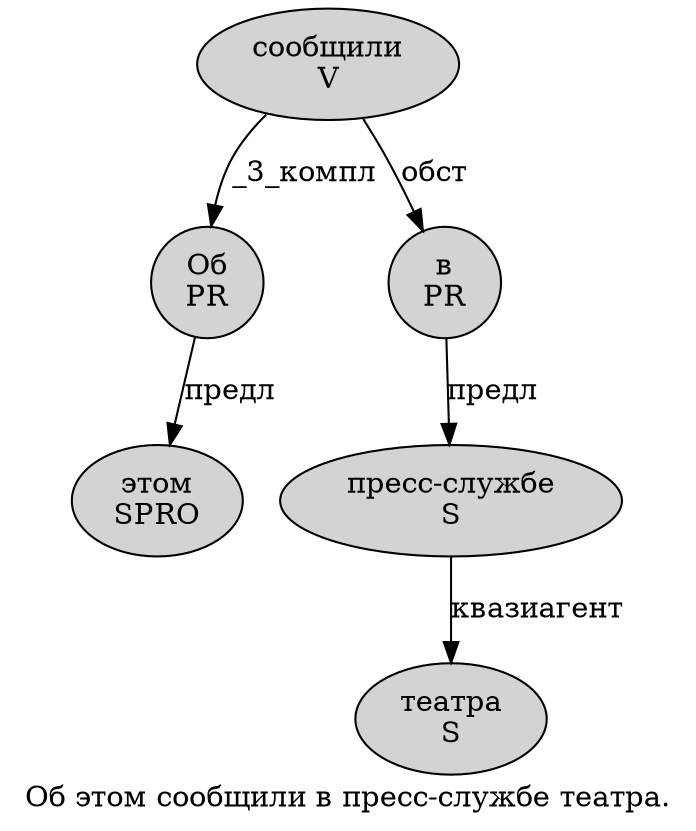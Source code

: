 digraph SENTENCE_218 {
	graph [label="Об этом сообщили в пресс-службе театра."]
	node [style=filled]
		0 [label="Об
PR" color="" fillcolor=lightgray penwidth=1 shape=ellipse]
		1 [label="этом
SPRO" color="" fillcolor=lightgray penwidth=1 shape=ellipse]
		2 [label="сообщили
V" color="" fillcolor=lightgray penwidth=1 shape=ellipse]
		3 [label="в
PR" color="" fillcolor=lightgray penwidth=1 shape=ellipse]
		4 [label="пресс-службе
S" color="" fillcolor=lightgray penwidth=1 shape=ellipse]
		5 [label="театра
S" color="" fillcolor=lightgray penwidth=1 shape=ellipse]
			2 -> 0 [label="_3_компл"]
			2 -> 3 [label="обст"]
			0 -> 1 [label="предл"]
			4 -> 5 [label="квазиагент"]
			3 -> 4 [label="предл"]
}